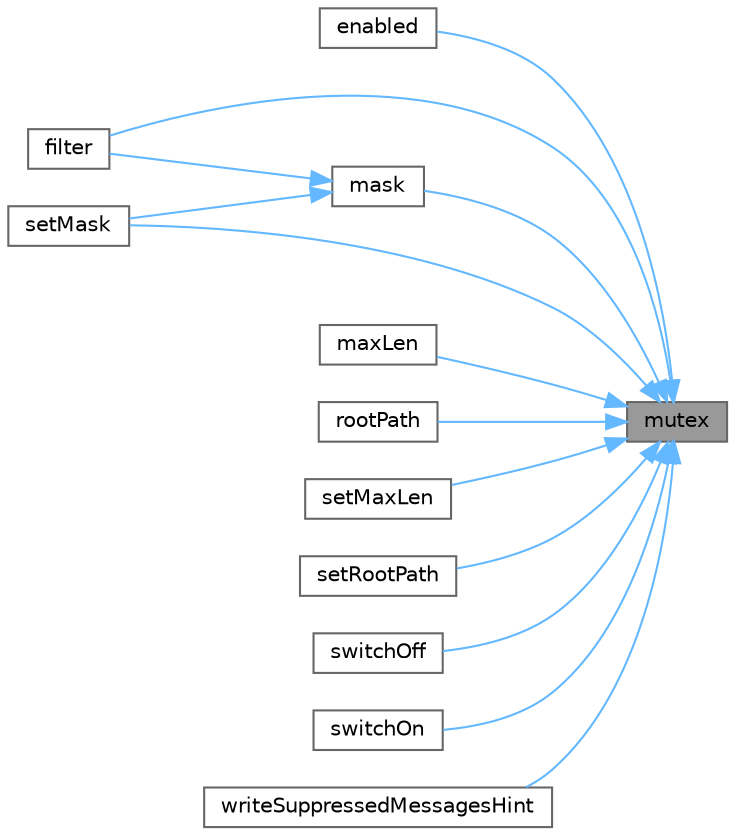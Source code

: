 digraph "mutex"
{
 // INTERACTIVE_SVG=YES
 // LATEX_PDF_SIZE
  bgcolor="transparent";
  edge [fontname=Helvetica,fontsize=10,labelfontname=Helvetica,labelfontsize=10];
  node [fontname=Helvetica,fontsize=10,shape=box,height=0.2,width=0.4];
  rankdir="RL";
  Node1 [label="mutex",height=0.2,width=0.4,color="gray40", fillcolor="grey60", style="filled", fontcolor="black",tooltip="mutex to acquire locks"];
  Node1 -> Node2 [dir="back",color="steelblue1",style="solid"];
  Node2 [label="enabled",height=0.2,width=0.4,color="grey40", fillcolor="white", style="filled",URL="$classore_1_1data_1_1_log.html#acafb7271189f6d844921794d61cd608a",tooltip=" "];
  Node1 -> Node3 [dir="back",color="steelblue1",style="solid"];
  Node3 [label="filter",height=0.2,width=0.4,color="grey40", fillcolor="white", style="filled",URL="$classore_1_1data_1_1_log.html#a5d207308c706f1e1802202339e97f00c",tooltip=" "];
  Node1 -> Node4 [dir="back",color="steelblue1",style="solid"];
  Node4 [label="mask",height=0.2,width=0.4,color="grey40", fillcolor="white", style="filled",URL="$classore_1_1data_1_1_log.html#a9b3a4c0dcdb635df501bf7690381131f",tooltip=" "];
  Node4 -> Node3 [dir="back",color="steelblue1",style="solid"];
  Node4 -> Node5 [dir="back",color="steelblue1",style="solid"];
  Node5 [label="setMask",height=0.2,width=0.4,color="grey40", fillcolor="white", style="filled",URL="$classore_1_1data_1_1_log.html#a5d86000c725cb4e868cde8d3f77e8022",tooltip=" "];
  Node1 -> Node6 [dir="back",color="steelblue1",style="solid"];
  Node6 [label="maxLen",height=0.2,width=0.4,color="grey40", fillcolor="white", style="filled",URL="$classore_1_1data_1_1_log.html#a5664e40fca8a86c267abbcb38dc53a28",tooltip=" "];
  Node1 -> Node7 [dir="back",color="steelblue1",style="solid"];
  Node7 [label="rootPath",height=0.2,width=0.4,color="grey40", fillcolor="white", style="filled",URL="$classore_1_1data_1_1_log.html#a59e92d33c8035ae5bca2e234a4fefb17",tooltip=" "];
  Node1 -> Node5 [dir="back",color="steelblue1",style="solid"];
  Node1 -> Node8 [dir="back",color="steelblue1",style="solid"];
  Node8 [label="setMaxLen",height=0.2,width=0.4,color="grey40", fillcolor="white", style="filled",URL="$classore_1_1data_1_1_log.html#af0a43c40c38a74ae2a484eb771ca2df8",tooltip=" "];
  Node1 -> Node9 [dir="back",color="steelblue1",style="solid"];
  Node9 [label="setRootPath",height=0.2,width=0.4,color="grey40", fillcolor="white", style="filled",URL="$classore_1_1data_1_1_log.html#afec4959822d550bb387bd3977d1c17fc",tooltip=" "];
  Node1 -> Node10 [dir="back",color="steelblue1",style="solid"];
  Node10 [label="switchOff",height=0.2,width=0.4,color="grey40", fillcolor="white", style="filled",URL="$classore_1_1data_1_1_log.html#a0840d8002dd5ea901d463619310fb1e1",tooltip=" "];
  Node1 -> Node11 [dir="back",color="steelblue1",style="solid"];
  Node11 [label="switchOn",height=0.2,width=0.4,color="grey40", fillcolor="white", style="filled",URL="$classore_1_1data_1_1_log.html#af5aee4f521d78f745a24832614683cc3",tooltip=" "];
  Node1 -> Node12 [dir="back",color="steelblue1",style="solid"];
  Node12 [label="writeSuppressedMessagesHint",height=0.2,width=0.4,color="grey40", fillcolor="white", style="filled",URL="$classore_1_1data_1_1_log.html#aa64313d471fb1ccded0665e0d68aef6a",tooltip=" "];
}
